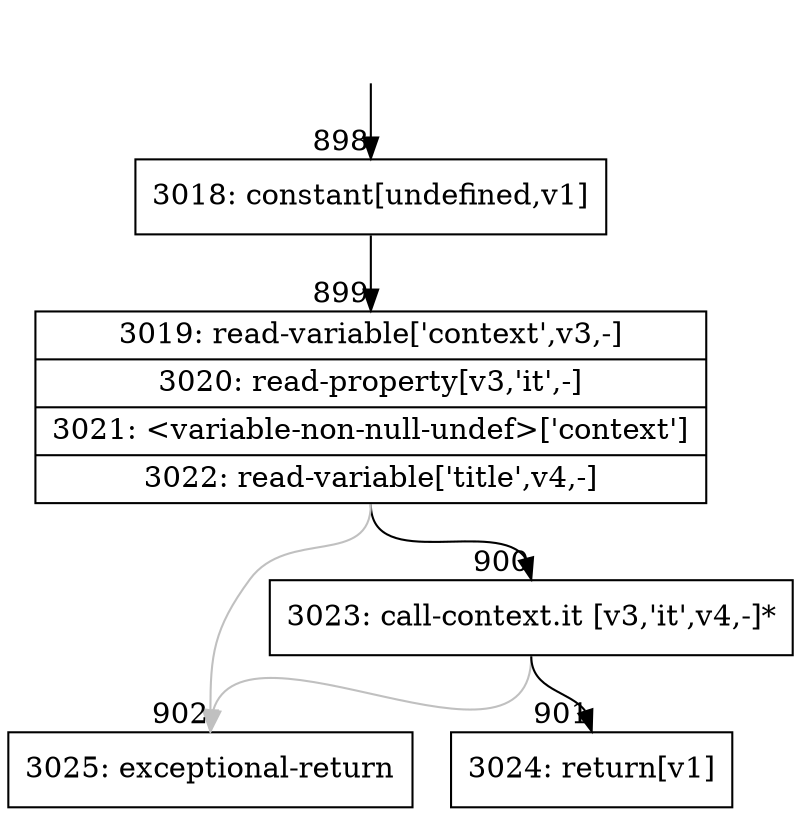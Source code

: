 digraph {
rankdir="TD"
BB_entry85[shape=none,label=""];
BB_entry85 -> BB898 [tailport=s, headport=n, headlabel="    898"]
BB898 [shape=record label="{3018: constant[undefined,v1]}" ] 
BB898 -> BB899 [tailport=s, headport=n, headlabel="      899"]
BB899 [shape=record label="{3019: read-variable['context',v3,-]|3020: read-property[v3,'it',-]|3021: \<variable-non-null-undef\>['context']|3022: read-variable['title',v4,-]}" ] 
BB899 -> BB900 [tailport=s, headport=n, headlabel="      900"]
BB899 -> BB902 [tailport=s, headport=n, color=gray, headlabel="      902"]
BB900 [shape=record label="{3023: call-context.it [v3,'it',v4,-]*}" ] 
BB900 -> BB901 [tailport=s, headport=n, headlabel="      901"]
BB900 -> BB902 [tailport=s, headport=n, color=gray]
BB901 [shape=record label="{3024: return[v1]}" ] 
BB902 [shape=record label="{3025: exceptional-return}" ] 
//#$~ 1050
}
